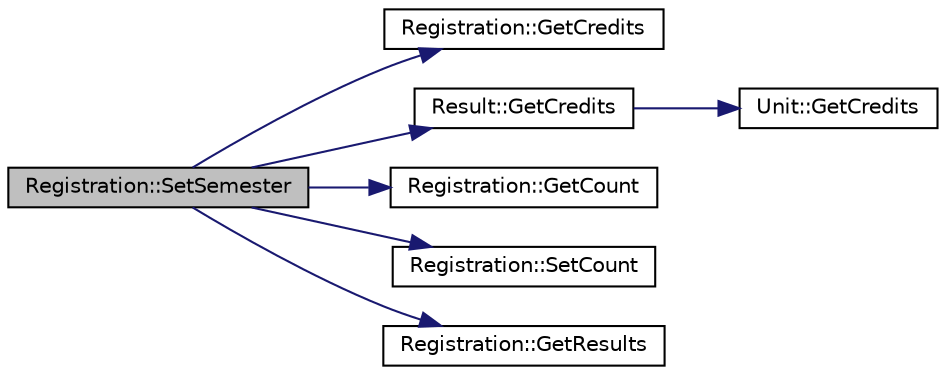 digraph "Registration::SetSemester"
{
  edge [fontname="Helvetica",fontsize="10",labelfontname="Helvetica",labelfontsize="10"];
  node [fontname="Helvetica",fontsize="10",shape=record];
  rankdir="LR";
  Node85 [label="Registration::SetSemester",height=0.2,width=0.4,color="black", fillcolor="grey75", style="filled", fontcolor="black"];
  Node85 -> Node86 [color="midnightblue",fontsize="10",style="solid",fontname="Helvetica"];
  Node86 [label="Registration::GetCredits",height=0.2,width=0.4,color="black", fillcolor="white", style="filled",URL="$class_registration.html#a72a5cc800d9551d69e4c201cd9f07ccd"];
  Node85 -> Node87 [color="midnightblue",fontsize="10",style="solid",fontname="Helvetica"];
  Node87 [label="Result::GetCredits",height=0.2,width=0.4,color="black", fillcolor="white", style="filled",URL="$class_result.html#ab4772c61e1094931099000f5792aeaa6"];
  Node87 -> Node88 [color="midnightblue",fontsize="10",style="solid",fontname="Helvetica"];
  Node88 [label="Unit::GetCredits",height=0.2,width=0.4,color="black", fillcolor="white", style="filled",URL="$class_unit.html#ab1f83a3955a721e46730773747e4e67e"];
  Node85 -> Node89 [color="midnightblue",fontsize="10",style="solid",fontname="Helvetica"];
  Node89 [label="Registration::GetCount",height=0.2,width=0.4,color="black", fillcolor="white", style="filled",URL="$class_registration.html#a729a2d6ae08aefd2dbe10ec7b3e5ce48"];
  Node85 -> Node90 [color="midnightblue",fontsize="10",style="solid",fontname="Helvetica"];
  Node90 [label="Registration::SetCount",height=0.2,width=0.4,color="black", fillcolor="white", style="filled",URL="$class_registration.html#a17d4a868822e73e0c0e9f2ed6307db8a"];
  Node85 -> Node91 [color="midnightblue",fontsize="10",style="solid",fontname="Helvetica"];
  Node91 [label="Registration::GetResults",height=0.2,width=0.4,color="black", fillcolor="white", style="filled",URL="$class_registration.html#aa08ee6817c26b5a9183bdb25b6a57ada"];
}
